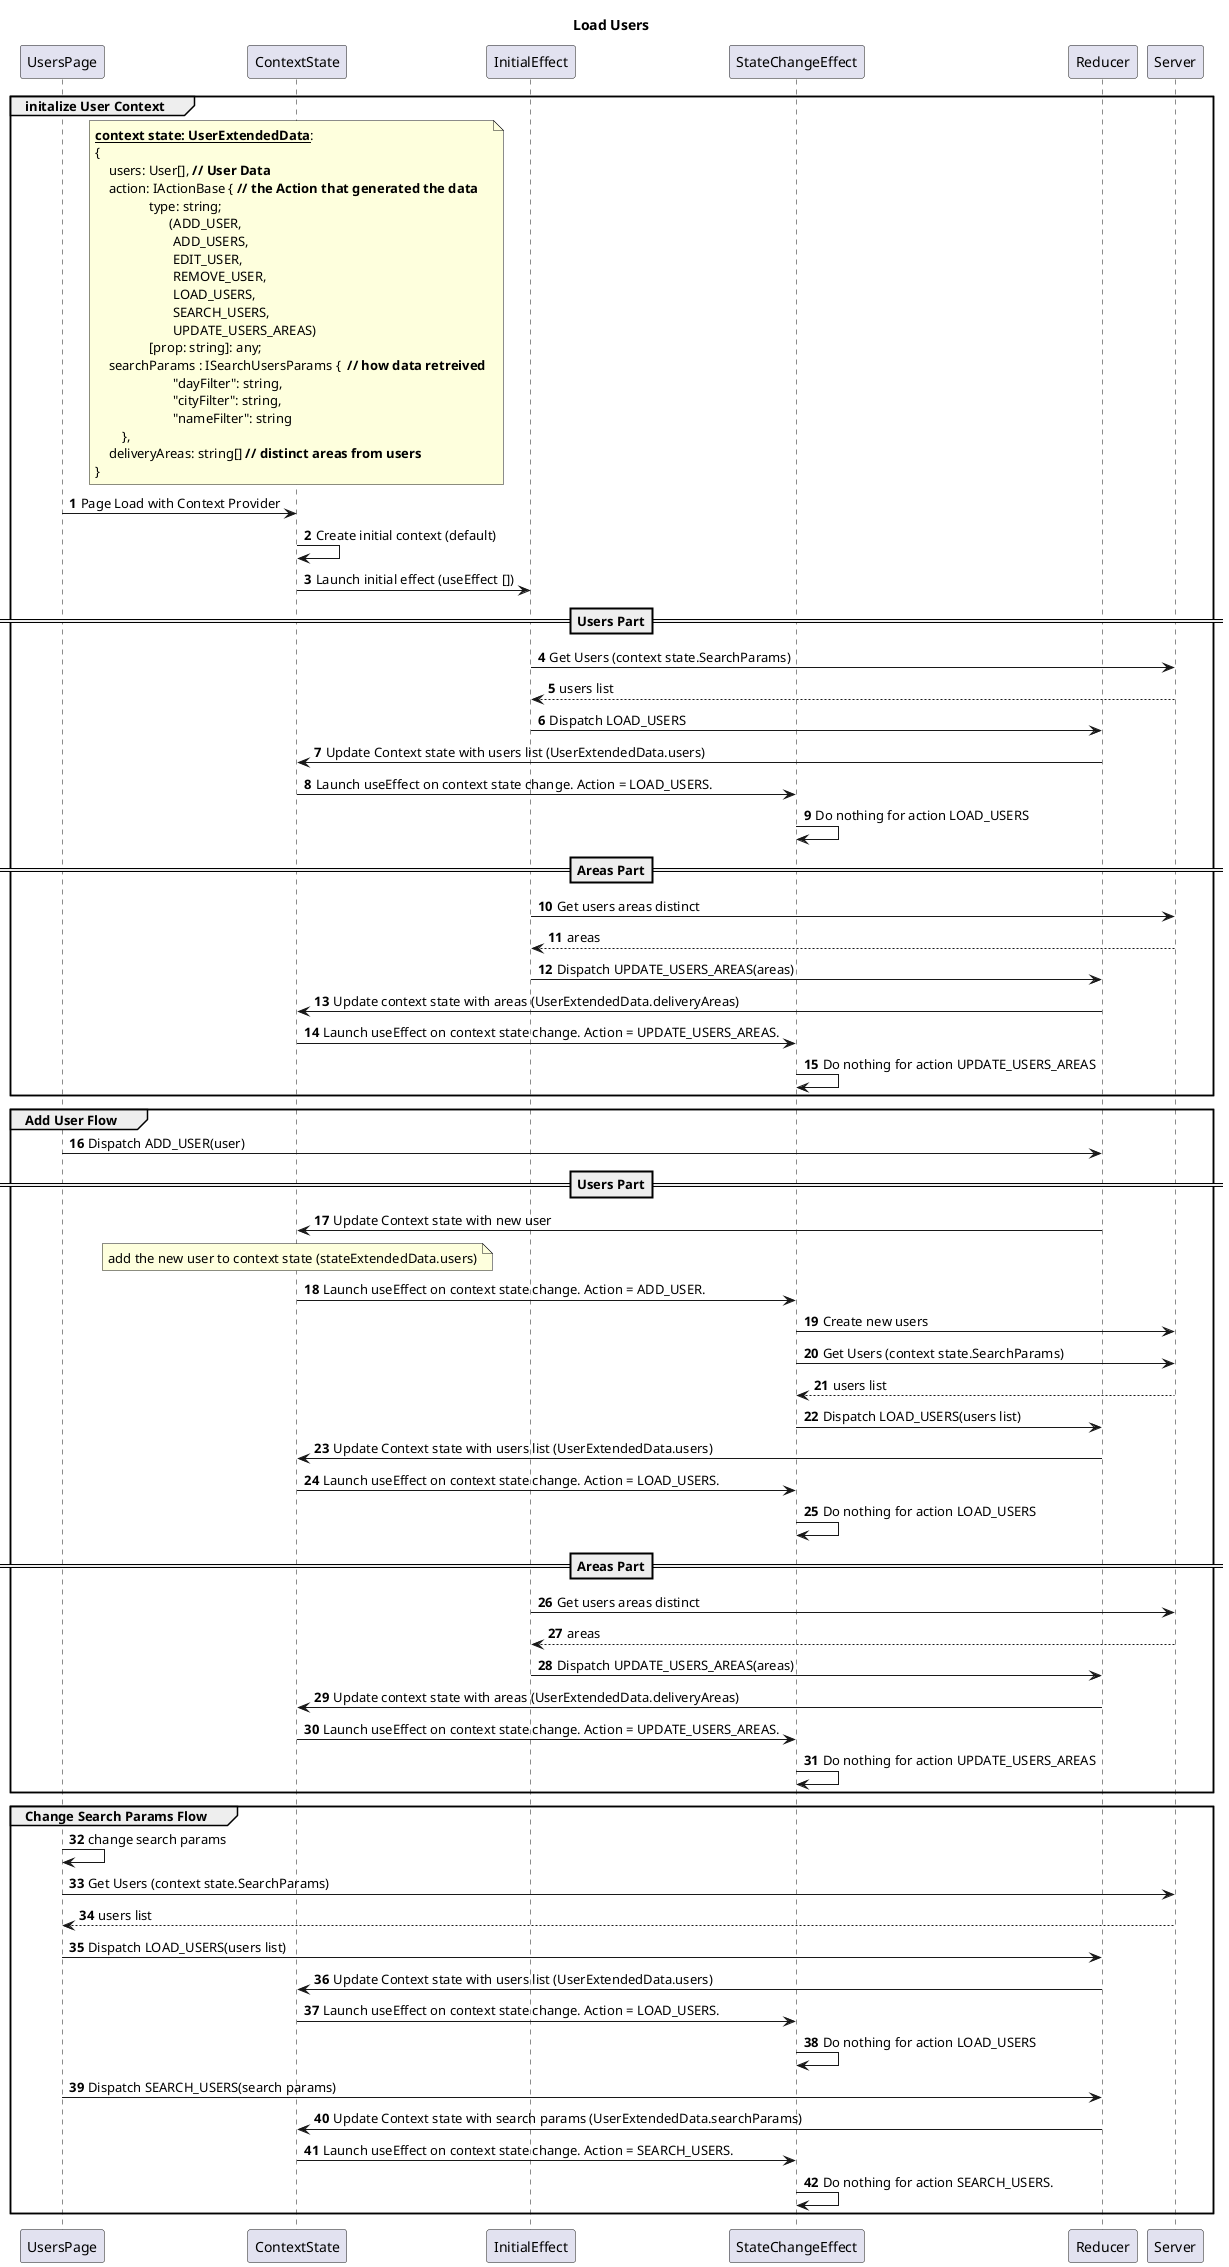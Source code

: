 @startuml

title Load Users

autonumber

participant UsersPage as UI
participant ContextState as context
participant InitialEffect as inital_effect
participant StateChangeEffect as effect
participant Reducer as reducer
participant Server as server

group initalize User Context
note over context
  <b><u>context state: UserExtendedData</u></b>:
  {
      users: User[], <b>// User Data</b>
      action: IActionBase { <b>// the Action that generated the data</b>
                  type: string;  
                        (ADD_USER, 
                         ADD_USERS, 
                         EDIT_USER, 
                         REMOVE_USER, 
                         LOAD_USERS, 
                         SEARCH_USERS, 
                         UPDATE_USERS_AREAS)
                  [prop: string]: any;
      searchParams : ISearchUsersParams { <b> // how data retreived </b>
                         "dayFilter": string,
                         "cityFilter": string,
                         "nameFilter": string
          },
      deliveryAreas: string[] <b>// distinct areas from users </b>
  }
end note
UI -> context: Page Load with Context Provider
context -> context: Create initial context (default)
context-> inital_effect: Launch initial effect (useEffect [])
== Users Part==
inital_effect -> server: Get Users (context state.SearchParams)
server --> inital_effect: users list
inital_effect -> reducer: Dispatch LOAD_USERS
reducer -> context: Update Context state with users list (UserExtendedData.users)
context -> effect: Launch useEffect on context state change. Action = LOAD_USERS.
effect -> effect: Do nothing for action LOAD_USERS
== Areas Part==
inital_effect -> server: Get users areas distinct
server --> inital_effect: areas
inital_effect -> reducer : Dispatch UPDATE_USERS_AREAS(areas)
reducer -> context: Update context state with areas (UserExtendedData.deliveryAreas)
context -> effect: Launch useEffect on context state change. Action = UPDATE_USERS_AREAS.
effect -> effect: Do nothing for action UPDATE_USERS_AREAS
end

group Add User Flow
UI -> reducer: Dispatch ADD_USER(user)
== Users Part==
reducer -> context: Update Context state with new user 
note over context
add the new user to context state (stateExtendedData.users)
end note
context -> effect: Launch useEffect on context state change. Action = ADD_USER.
effect -> server: Create new users
effect -> server: Get Users (context state.SearchParams)
server --> effect: users list
effect -> reducer: Dispatch LOAD_USERS(users list)
reducer -> context: Update Context state with users list (UserExtendedData.users)
context -> effect: Launch useEffect on context state change. Action = LOAD_USERS.
effect -> effect: Do nothing for action LOAD_USERS
== Areas Part==
inital_effect -> server: Get users areas distinct
server --> inital_effect: areas
inital_effect -> reducer : Dispatch UPDATE_USERS_AREAS(areas)
reducer -> context: Update context state with areas (UserExtendedData.deliveryAreas)
context -> effect: Launch useEffect on context state change. Action = UPDATE_USERS_AREAS.
effect -> effect: Do nothing for action UPDATE_USERS_AREAS

end

group Change Search Params Flow
UI -> UI: change search params
UI -> server: Get Users (context state.SearchParams)
server --> UI: users list
UI -> reducer: Dispatch LOAD_USERS(users list)
reducer -> context: Update Context state with users list (UserExtendedData.users)
context -> effect: Launch useEffect on context state change. Action = LOAD_USERS.
effect -> effect: Do nothing for action LOAD_USERS

UI -> reducer: Dispatch SEARCH_USERS(search params)
reducer -> context: Update Context state with search params (UserExtendedData.searchParams)
context -> effect: Launch useEffect on context state change. Action = SEARCH_USERS.
effect -> effect: Do nothing for action SEARCH_USERS.

end

@enduml